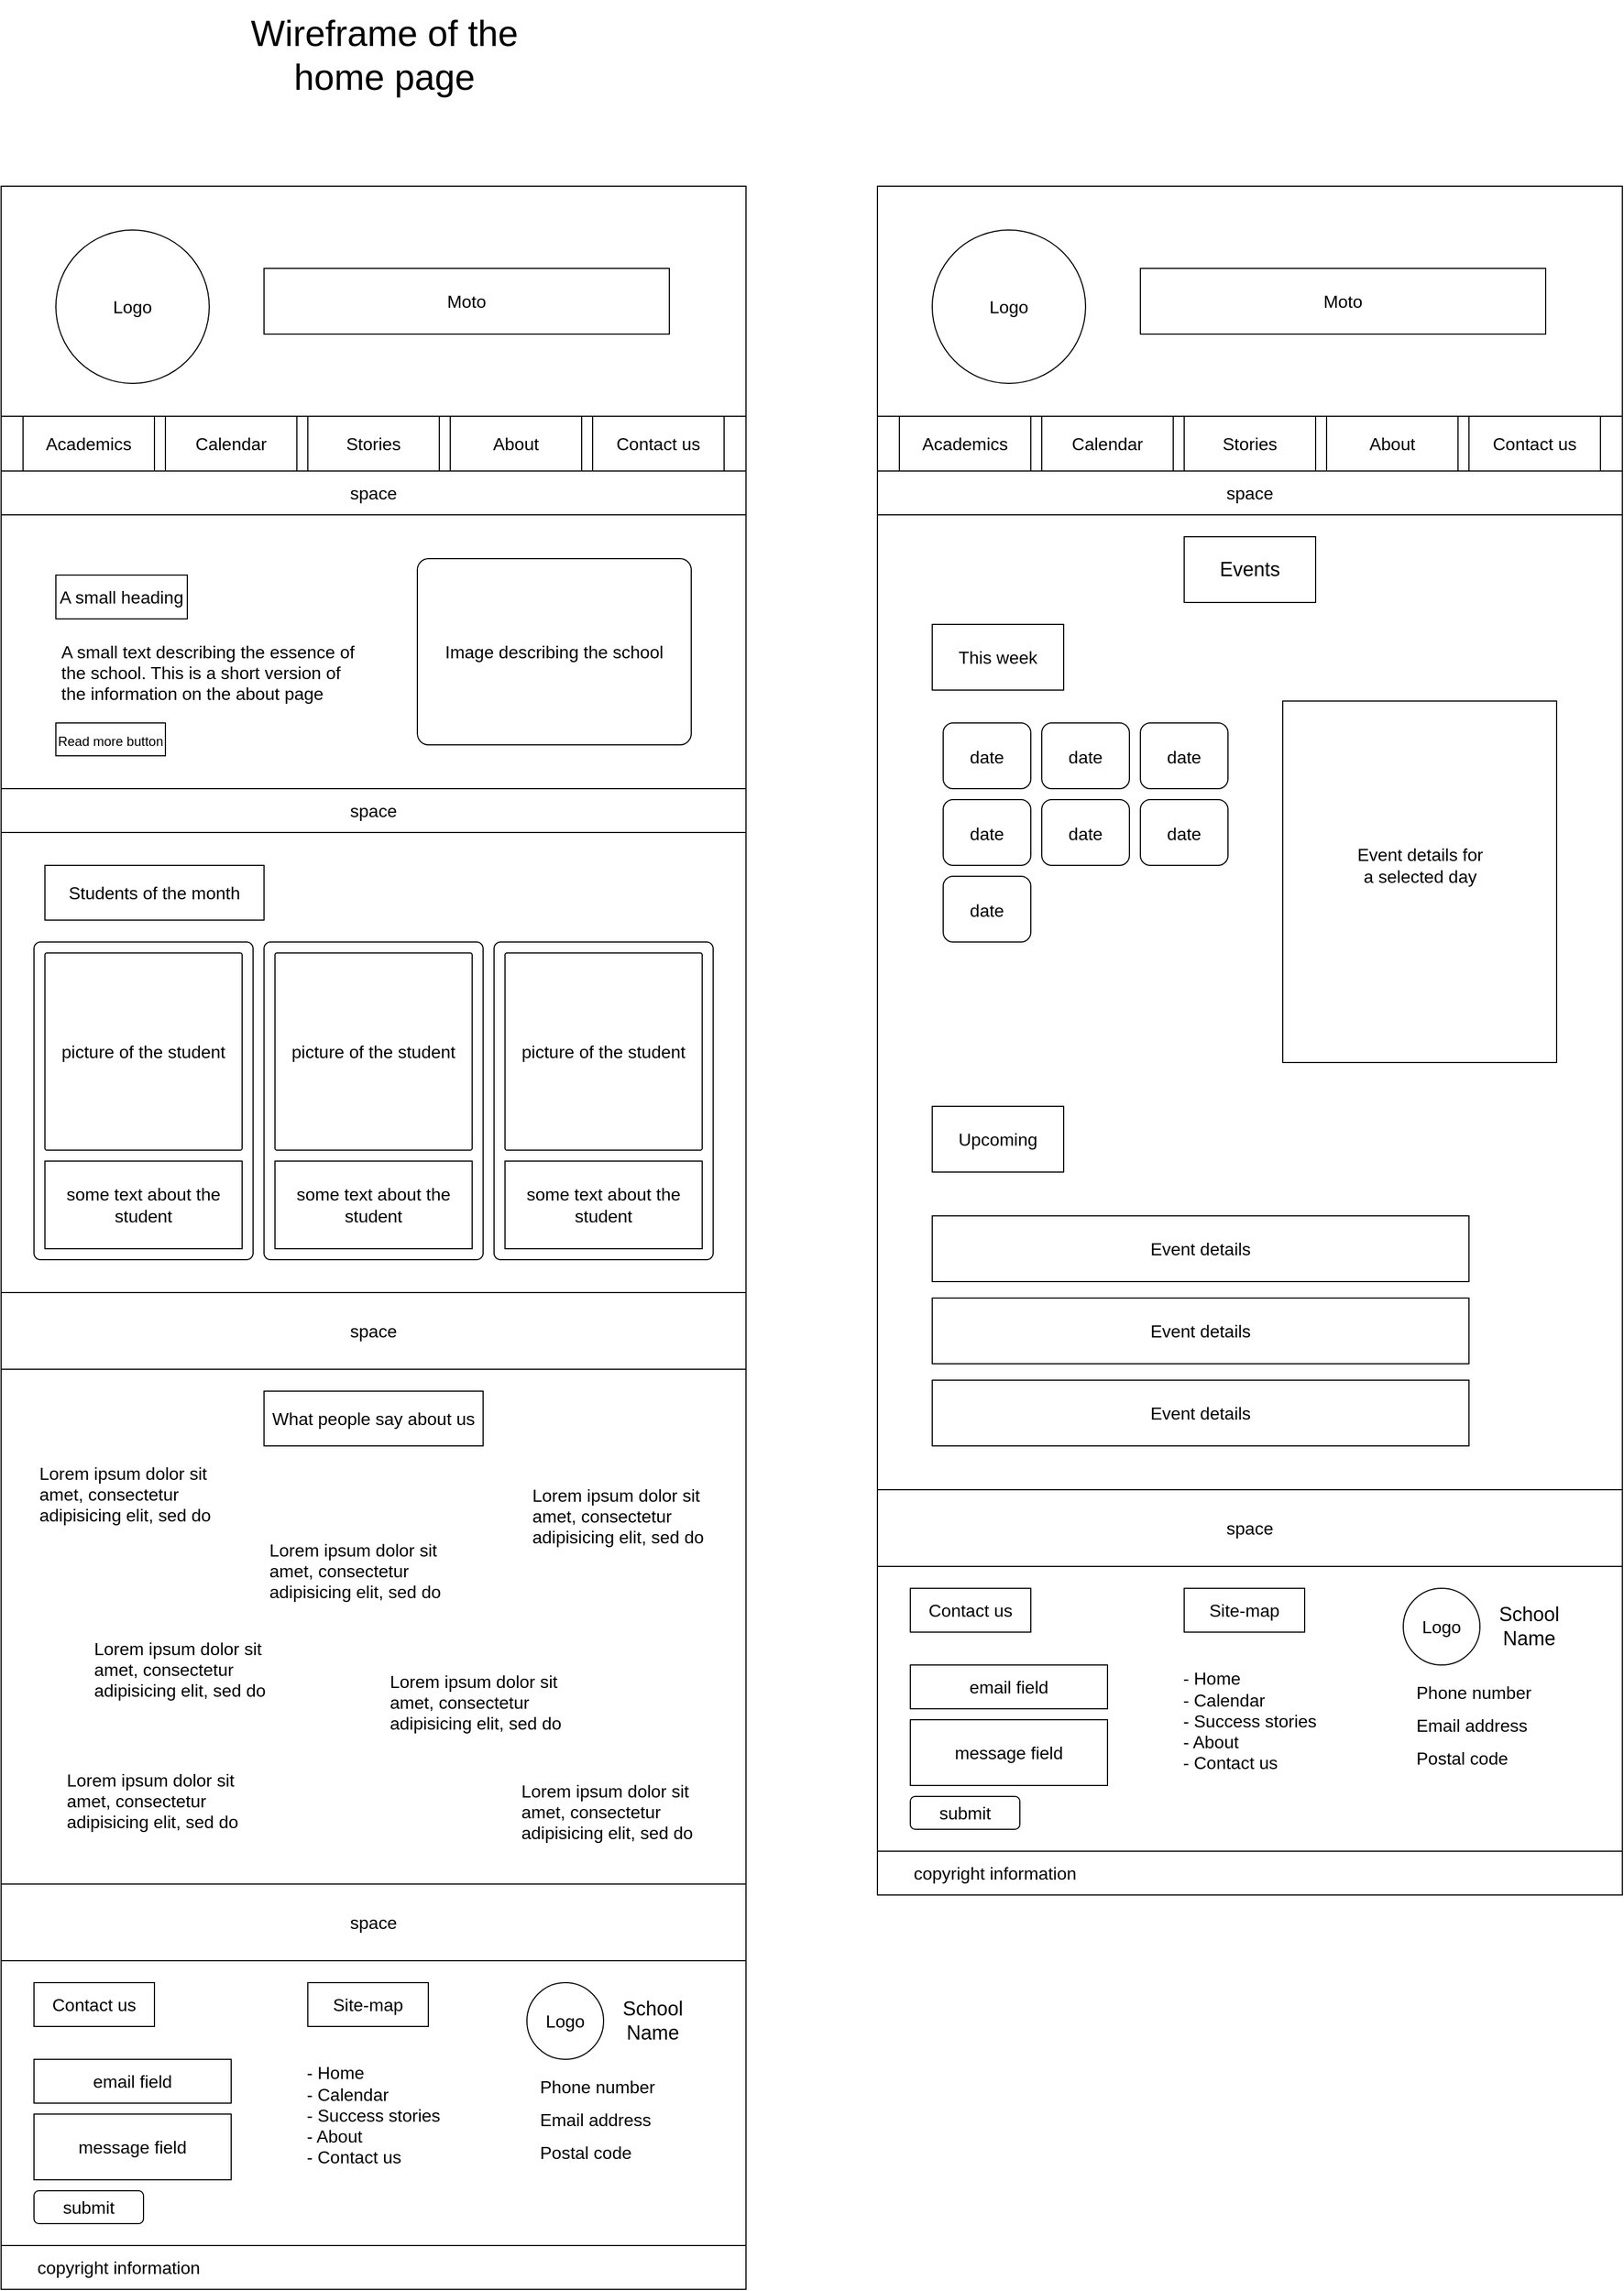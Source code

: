 <mxfile version="20.6.0" type="github"><diagram id="zjbsmMx9dNUYekVJXI4S" name="Page-1"><mxGraphModel dx="868" dy="993" grid="1" gridSize="10" guides="1" tooltips="1" connect="1" arrows="1" fold="1" page="0" pageScale="1" pageWidth="850" pageHeight="1100" math="0" shadow="0"><root><mxCell id="0"/><mxCell id="1" parent="0"/><mxCell id="_Qzaa5entBogjLJZciO9-1" value="" style="rounded=0;whiteSpace=wrap;html=1;" parent="1" vertex="1"><mxGeometry x="160" y="120" width="680" height="210" as="geometry"/></mxCell><mxCell id="_Qzaa5entBogjLJZciO9-2" value="&lt;font style=&quot;font-size: 16px;&quot;&gt;Logo&lt;/font&gt;" style="ellipse;whiteSpace=wrap;html=1;aspect=fixed;" parent="1" vertex="1"><mxGeometry x="210" y="160" width="140" height="140" as="geometry"/></mxCell><mxCell id="_Qzaa5entBogjLJZciO9-4" value="Moto" style="rounded=0;whiteSpace=wrap;html=1;fontSize=16;" parent="1" vertex="1"><mxGeometry x="400" y="195" width="370" height="60" as="geometry"/></mxCell><mxCell id="_Qzaa5entBogjLJZciO9-5" value="" style="rounded=0;whiteSpace=wrap;html=1;fontSize=16;" parent="1" vertex="1"><mxGeometry x="160" y="330" width="680" height="50" as="geometry"/></mxCell><mxCell id="_Qzaa5entBogjLJZciO9-6" value="Academics" style="rounded=0;whiteSpace=wrap;html=1;fontSize=16;" parent="1" vertex="1"><mxGeometry x="180" y="330" width="120" height="50" as="geometry"/></mxCell><mxCell id="_Qzaa5entBogjLJZciO9-7" value="Calendar" style="rounded=0;whiteSpace=wrap;html=1;fontSize=16;" parent="1" vertex="1"><mxGeometry x="310" y="330" width="120" height="50" as="geometry"/></mxCell><mxCell id="_Qzaa5entBogjLJZciO9-8" value="About" style="rounded=0;whiteSpace=wrap;html=1;fontSize=16;" parent="1" vertex="1"><mxGeometry x="570" y="330" width="120" height="50" as="geometry"/></mxCell><mxCell id="_Qzaa5entBogjLJZciO9-9" value="Contact us" style="rounded=0;whiteSpace=wrap;html=1;fontSize=16;" parent="1" vertex="1"><mxGeometry x="700" y="330" width="120" height="50" as="geometry"/></mxCell><mxCell id="_Qzaa5entBogjLJZciO9-10" value="" style="rounded=0;whiteSpace=wrap;html=1;fontSize=16;" parent="1" vertex="1"><mxGeometry x="160" y="420" width="680" height="250" as="geometry"/></mxCell><mxCell id="_Qzaa5entBogjLJZciO9-11" value="Image describing the school" style="rounded=1;whiteSpace=wrap;html=1;fontSize=16;arcSize=6;points=[[0,0,0,0,0],[0,0.25,0,0,0],[0,0.5,0,0,0],[0,0.75,0,0,0],[0,1,0,0,0],[0.25,0,0,0,0],[0.25,1,0,0,0],[0.5,0,0,0,0],[0.5,1,0,0,0],[0.75,0,0,0,0],[0.75,1,0,0,0],[1,0,0,0,0],[1,0.25,0,0,0],[1,0.5,0,0,0],[1,0.75,0,0,0],[1,1,0,0,0]];" parent="1" vertex="1"><mxGeometry x="540" y="460" width="250" height="170" as="geometry"/></mxCell><mxCell id="_Qzaa5entBogjLJZciO9-12" value="space" style="rounded=0;whiteSpace=wrap;html=1;fontSize=16;" parent="1" vertex="1"><mxGeometry x="160" y="380" width="680" height="40" as="geometry"/></mxCell><mxCell id="_Qzaa5entBogjLJZciO9-13" value="&lt;p&gt;A small text describing the essence of the school. This is a short version of the information on the about page&lt;br&gt;&lt;/p&gt;" style="text;html=1;strokeColor=none;fillColor=none;spacing=5;spacingTop=-20;whiteSpace=wrap;overflow=hidden;rounded=0;fontSize=16;" parent="1" vertex="1"><mxGeometry x="210" y="530" width="280" height="70" as="geometry"/></mxCell><mxCell id="_Qzaa5entBogjLJZciO9-14" value="A small heading" style="rounded=0;whiteSpace=wrap;html=1;fontSize=16;" parent="1" vertex="1"><mxGeometry x="210" y="475" width="120" height="40" as="geometry"/></mxCell><mxCell id="_Qzaa5entBogjLJZciO9-15" value="&lt;font style=&quot;font-size: 12px;&quot;&gt;Read more button&lt;/font&gt;" style="rounded=0;whiteSpace=wrap;html=1;fontSize=16;" parent="1" vertex="1"><mxGeometry x="210" y="610" width="100" height="30" as="geometry"/></mxCell><mxCell id="_Qzaa5entBogjLJZciO9-16" value="" style="rounded=0;whiteSpace=wrap;html=1;fontSize=12;" parent="1" vertex="1"><mxGeometry x="160" y="710" width="680" height="420" as="geometry"/></mxCell><mxCell id="_Qzaa5entBogjLJZciO9-17" value="&lt;font style=&quot;font-size: 16px;&quot;&gt;Students of the month&lt;/font&gt;" style="rounded=0;whiteSpace=wrap;html=1;fontSize=12;" parent="1" vertex="1"><mxGeometry x="200" y="740" width="200" height="50" as="geometry"/></mxCell><mxCell id="_Qzaa5entBogjLJZciO9-18" value="space" style="rounded=0;whiteSpace=wrap;html=1;fontSize=16;" parent="1" vertex="1"><mxGeometry x="160" y="670" width="680" height="40" as="geometry"/></mxCell><mxCell id="_Qzaa5entBogjLJZciO9-20" value="" style="rounded=1;whiteSpace=wrap;html=1;fontSize=16;arcSize=3;" parent="1" vertex="1"><mxGeometry x="190" y="810" width="200" height="290" as="geometry"/></mxCell><mxCell id="_Qzaa5entBogjLJZciO9-21" value="picture of the student" style="rounded=1;whiteSpace=wrap;html=1;fontSize=16;arcSize=1;" parent="1" vertex="1"><mxGeometry x="200" y="820" width="180" height="180" as="geometry"/></mxCell><mxCell id="_Qzaa5entBogjLJZciO9-23" value="some text about the student" style="rounded=0;whiteSpace=wrap;html=1;fontSize=16;" parent="1" vertex="1"><mxGeometry x="200" y="1010" width="180" height="80" as="geometry"/></mxCell><mxCell id="_Qzaa5entBogjLJZciO9-24" value="" style="rounded=1;whiteSpace=wrap;html=1;fontSize=16;arcSize=3;" parent="1" vertex="1"><mxGeometry x="400" y="810" width="200" height="290" as="geometry"/></mxCell><mxCell id="_Qzaa5entBogjLJZciO9-25" value="picture of the student" style="rounded=1;whiteSpace=wrap;html=1;fontSize=16;arcSize=1;" parent="1" vertex="1"><mxGeometry x="410" y="820" width="180" height="180" as="geometry"/></mxCell><mxCell id="_Qzaa5entBogjLJZciO9-26" value="some text about the student" style="rounded=0;whiteSpace=wrap;html=1;fontSize=16;" parent="1" vertex="1"><mxGeometry x="410" y="1010" width="180" height="80" as="geometry"/></mxCell><mxCell id="_Qzaa5entBogjLJZciO9-27" value="" style="rounded=1;whiteSpace=wrap;html=1;fontSize=16;arcSize=3;" parent="1" vertex="1"><mxGeometry x="610" y="810" width="200" height="290" as="geometry"/></mxCell><mxCell id="_Qzaa5entBogjLJZciO9-28" value="picture of the student" style="rounded=1;whiteSpace=wrap;html=1;fontSize=16;arcSize=1;" parent="1" vertex="1"><mxGeometry x="620" y="820" width="180" height="180" as="geometry"/></mxCell><mxCell id="_Qzaa5entBogjLJZciO9-29" value="some text about the student" style="rounded=0;whiteSpace=wrap;html=1;fontSize=16;" parent="1" vertex="1"><mxGeometry x="620" y="1010" width="180" height="80" as="geometry"/></mxCell><mxCell id="_Qzaa5entBogjLJZciO9-30" value="space" style="rounded=0;whiteSpace=wrap;html=1;fontSize=16;" parent="1" vertex="1"><mxGeometry x="160" y="1130" width="680" height="70" as="geometry"/></mxCell><mxCell id="_Qzaa5entBogjLJZciO9-31" value="" style="rounded=0;whiteSpace=wrap;html=1;fontSize=12;" parent="1" vertex="1"><mxGeometry x="160" y="1200" width="680" height="470" as="geometry"/></mxCell><mxCell id="_Qzaa5entBogjLJZciO9-32" value="&lt;font style=&quot;font-size: 16px;&quot;&gt;What people say about us&lt;/font&gt;" style="rounded=0;whiteSpace=wrap;html=1;fontSize=12;" parent="1" vertex="1"><mxGeometry x="400" y="1220" width="200" height="50" as="geometry"/></mxCell><mxCell id="_Qzaa5entBogjLJZciO9-44" value="&lt;p&gt;Lorem ipsum dolor sit amet, consectetur adipisicing elit, sed do &lt;br&gt;&lt;/p&gt;" style="text;html=1;strokeColor=none;fillColor=none;spacing=5;spacingTop=-20;whiteSpace=wrap;overflow=hidden;rounded=0;fontSize=16;" parent="1" vertex="1"><mxGeometry x="190" y="1280" width="190" height="70" as="geometry"/></mxCell><mxCell id="_Qzaa5entBogjLJZciO9-45" value="&lt;p&gt;Lorem ipsum dolor sit amet, consectetur adipisicing elit, sed do &lt;br&gt;&lt;/p&gt;" style="text;html=1;strokeColor=none;fillColor=none;spacing=5;spacingTop=-20;whiteSpace=wrap;overflow=hidden;rounded=0;fontSize=16;" parent="1" vertex="1"><mxGeometry x="630" y="1570" width="190" height="70" as="geometry"/></mxCell><mxCell id="_Qzaa5entBogjLJZciO9-46" value="&lt;p&gt;Lorem ipsum dolor sit amet, consectetur adipisicing elit, sed do &lt;br&gt;&lt;/p&gt;" style="text;html=1;strokeColor=none;fillColor=none;spacing=5;spacingTop=-20;whiteSpace=wrap;overflow=hidden;rounded=0;fontSize=16;" parent="1" vertex="1"><mxGeometry x="400" y="1350" width="190" height="70" as="geometry"/></mxCell><mxCell id="_Qzaa5entBogjLJZciO9-48" value="&lt;p&gt;Lorem ipsum dolor sit amet, consectetur adipisicing elit, sed do &lt;br&gt;&lt;/p&gt;" style="text;html=1;strokeColor=none;fillColor=none;spacing=5;spacingTop=-20;whiteSpace=wrap;overflow=hidden;rounded=0;fontSize=16;" parent="1" vertex="1"><mxGeometry x="215" y="1560" width="190" height="70" as="geometry"/></mxCell><mxCell id="_Qzaa5entBogjLJZciO9-49" value="&lt;p&gt;Lorem ipsum dolor sit amet, consectetur adipisicing elit, sed do &lt;br&gt;&lt;/p&gt;" style="text;html=1;strokeColor=none;fillColor=none;spacing=5;spacingTop=-20;whiteSpace=wrap;overflow=hidden;rounded=0;fontSize=16;" parent="1" vertex="1"><mxGeometry x="640" y="1300" width="190" height="70" as="geometry"/></mxCell><mxCell id="_Qzaa5entBogjLJZciO9-50" value="&lt;p&gt;Lorem ipsum dolor sit amet, consectetur adipisicing elit, sed do &lt;br&gt;&lt;/p&gt;" style="text;html=1;strokeColor=none;fillColor=none;spacing=5;spacingTop=-20;whiteSpace=wrap;overflow=hidden;rounded=0;fontSize=16;" parent="1" vertex="1"><mxGeometry x="510" y="1470" width="190" height="70" as="geometry"/></mxCell><mxCell id="_Qzaa5entBogjLJZciO9-51" value="&lt;p&gt;Lorem ipsum dolor sit amet, consectetur adipisicing elit, sed do &lt;br&gt;&lt;/p&gt;" style="text;html=1;strokeColor=none;fillColor=none;spacing=5;spacingTop=-20;whiteSpace=wrap;overflow=hidden;rounded=0;fontSize=16;" parent="1" vertex="1"><mxGeometry x="240" y="1440" width="190" height="70" as="geometry"/></mxCell><mxCell id="_Qzaa5entBogjLJZciO9-52" value="space" style="rounded=0;whiteSpace=wrap;html=1;fontSize=16;" parent="1" vertex="1"><mxGeometry x="160" y="1670" width="680" height="70" as="geometry"/></mxCell><mxCell id="_Qzaa5entBogjLJZciO9-53" value="" style="rounded=0;whiteSpace=wrap;html=1;fontSize=16;" parent="1" vertex="1"><mxGeometry x="160" y="1740" width="680" height="260" as="geometry"/></mxCell><mxCell id="_Qzaa5entBogjLJZciO9-55" value="Contact us" style="rounded=0;whiteSpace=wrap;html=1;fontSize=16;" parent="1" vertex="1"><mxGeometry x="190" y="1760" width="110" height="40" as="geometry"/></mxCell><mxCell id="_Qzaa5entBogjLJZciO9-56" value="email field" style="rounded=0;whiteSpace=wrap;html=1;fontSize=16;" parent="1" vertex="1"><mxGeometry x="190" y="1830" width="180" height="40" as="geometry"/></mxCell><mxCell id="_Qzaa5entBogjLJZciO9-58" value="message field" style="rounded=0;whiteSpace=wrap;html=1;fontSize=16;" parent="1" vertex="1"><mxGeometry x="190" y="1880" width="180" height="60" as="geometry"/></mxCell><mxCell id="_Qzaa5entBogjLJZciO9-59" value="submit" style="rounded=1;whiteSpace=wrap;html=1;fontSize=16;" parent="1" vertex="1"><mxGeometry x="190" y="1950" width="100" height="30" as="geometry"/></mxCell><mxCell id="_Qzaa5entBogjLJZciO9-60" value="Site-map" style="rounded=0;whiteSpace=wrap;html=1;fontSize=16;" parent="1" vertex="1"><mxGeometry x="440" y="1760" width="110" height="40" as="geometry"/></mxCell><mxCell id="_Qzaa5entBogjLJZciO9-62" value="&lt;div align=&quot;left&quot;&gt;- Home&lt;/div&gt;&lt;div align=&quot;left&quot;&gt;- Calendar&lt;/div&gt;&lt;div align=&quot;left&quot;&gt;- Success stories&lt;br&gt;&lt;/div&gt;&lt;div align=&quot;left&quot;&gt;- About&lt;/div&gt;&lt;div align=&quot;left&quot;&gt;- Contact us&lt;/div&gt;&lt;div&gt;&lt;br&gt;&lt;/div&gt;&lt;div&gt;&lt;br&gt;&lt;/div&gt;" style="text;html=1;strokeColor=none;fillColor=none;align=center;verticalAlign=middle;whiteSpace=wrap;rounded=0;fontSize=16;" parent="1" vertex="1"><mxGeometry x="430" y="1830" width="140" height="140" as="geometry"/></mxCell><mxCell id="_Qzaa5entBogjLJZciO9-63" value="Logo" style="ellipse;whiteSpace=wrap;html=1;aspect=fixed;fontSize=16;" parent="1" vertex="1"><mxGeometry x="640" y="1760" width="70" height="70" as="geometry"/></mxCell><mxCell id="_Qzaa5entBogjLJZciO9-64" value="&lt;font style=&quot;font-size: 18px;&quot;&gt;School Name&lt;/font&gt;" style="text;html=1;strokeColor=none;fillColor=none;align=center;verticalAlign=middle;whiteSpace=wrap;rounded=0;fontSize=16;" parent="1" vertex="1"><mxGeometry x="710" y="1765" width="90" height="60" as="geometry"/></mxCell><mxCell id="_Qzaa5entBogjLJZciO9-66" value="&lt;div align=&quot;left&quot;&gt;&lt;font style=&quot;font-size: 16px;&quot;&gt;Phone number&lt;/font&gt;&lt;/div&gt;" style="text;html=1;strokeColor=none;fillColor=none;align=left;verticalAlign=middle;whiteSpace=wrap;rounded=0;fontSize=18;" parent="1" vertex="1"><mxGeometry x="650" y="1840" width="135" height="30" as="geometry"/></mxCell><mxCell id="_Qzaa5entBogjLJZciO9-67" value="&lt;div style=&quot;font-size: 16px;&quot; align=&quot;left&quot;&gt;&lt;font style=&quot;font-size: 16px;&quot;&gt;Email address&lt;br&gt;&lt;/font&gt;&lt;/div&gt;" style="text;html=1;strokeColor=none;fillColor=none;align=left;verticalAlign=middle;whiteSpace=wrap;rounded=0;fontSize=18;" parent="1" vertex="1"><mxGeometry x="650" y="1870" width="135" height="30" as="geometry"/></mxCell><mxCell id="_Qzaa5entBogjLJZciO9-68" value="&lt;font style=&quot;font-size: 16px;&quot;&gt;Postal code&lt;/font&gt;" style="text;html=1;strokeColor=none;fillColor=none;align=left;verticalAlign=middle;whiteSpace=wrap;rounded=0;fontSize=18;" parent="1" vertex="1"><mxGeometry x="650" y="1900" width="135" height="30" as="geometry"/></mxCell><mxCell id="_Qzaa5entBogjLJZciO9-69" value="&lt;div align=&quot;left&quot;&gt;&amp;nbsp;&amp;nbsp;&amp;nbsp;&amp;nbsp;&amp;nbsp;&amp;nbsp; copyright information&lt;br&gt;&lt;/div&gt;" style="rounded=0;whiteSpace=wrap;html=1;fontSize=16;align=left;" parent="1" vertex="1"><mxGeometry x="160" y="2000" width="680" height="40" as="geometry"/></mxCell><mxCell id="_Qzaa5entBogjLJZciO9-70" value="&lt;font style=&quot;font-size: 33px;&quot;&gt;Wireframe of the home page&lt;/font&gt;" style="text;html=1;strokeColor=none;fillColor=none;align=center;verticalAlign=middle;whiteSpace=wrap;rounded=0;fontSize=16;" parent="1" vertex="1"><mxGeometry x="350" y="-50" width="320" height="100" as="geometry"/></mxCell><mxCell id="_Qzaa5entBogjLJZciO9-71" value="Stories" style="rounded=0;whiteSpace=wrap;html=1;fontSize=16;" parent="1" vertex="1"><mxGeometry x="440" y="330" width="120" height="50" as="geometry"/></mxCell><mxCell id="j1M_ww33Xoy92D7wLLYM-1" value="" style="rounded=0;whiteSpace=wrap;html=1;" parent="1" vertex="1"><mxGeometry x="960" y="120" width="680" height="210" as="geometry"/></mxCell><mxCell id="j1M_ww33Xoy92D7wLLYM-2" value="&lt;font style=&quot;font-size: 16px;&quot;&gt;Logo&lt;/font&gt;" style="ellipse;whiteSpace=wrap;html=1;aspect=fixed;" parent="1" vertex="1"><mxGeometry x="1010" y="160" width="140" height="140" as="geometry"/></mxCell><mxCell id="j1M_ww33Xoy92D7wLLYM-3" value="Moto" style="rounded=0;whiteSpace=wrap;html=1;fontSize=16;" parent="1" vertex="1"><mxGeometry x="1200" y="195" width="370" height="60" as="geometry"/></mxCell><mxCell id="j1M_ww33Xoy92D7wLLYM-4" value="" style="rounded=0;whiteSpace=wrap;html=1;fontSize=16;" parent="1" vertex="1"><mxGeometry x="960" y="330" width="680" height="50" as="geometry"/></mxCell><mxCell id="j1M_ww33Xoy92D7wLLYM-5" value="Academics" style="rounded=0;whiteSpace=wrap;html=1;fontSize=16;" parent="1" vertex="1"><mxGeometry x="980" y="330" width="120" height="50" as="geometry"/></mxCell><mxCell id="j1M_ww33Xoy92D7wLLYM-6" value="Calendar" style="rounded=0;whiteSpace=wrap;html=1;fontSize=16;" parent="1" vertex="1"><mxGeometry x="1110" y="330" width="120" height="50" as="geometry"/></mxCell><mxCell id="j1M_ww33Xoy92D7wLLYM-7" value="About" style="rounded=0;whiteSpace=wrap;html=1;fontSize=16;" parent="1" vertex="1"><mxGeometry x="1370" y="330" width="120" height="50" as="geometry"/></mxCell><mxCell id="j1M_ww33Xoy92D7wLLYM-8" value="Contact us" style="rounded=0;whiteSpace=wrap;html=1;fontSize=16;" parent="1" vertex="1"><mxGeometry x="1500" y="330" width="120" height="50" as="geometry"/></mxCell><mxCell id="j1M_ww33Xoy92D7wLLYM-9" value="space" style="rounded=0;whiteSpace=wrap;html=1;fontSize=16;" parent="1" vertex="1"><mxGeometry x="960" y="380" width="680" height="40" as="geometry"/></mxCell><mxCell id="j1M_ww33Xoy92D7wLLYM-10" value="Stories" style="rounded=0;whiteSpace=wrap;html=1;fontSize=16;" parent="1" vertex="1"><mxGeometry x="1240" y="330" width="120" height="50" as="geometry"/></mxCell><mxCell id="j1M_ww33Xoy92D7wLLYM-11" value="" style="rounded=0;whiteSpace=wrap;html=1;" parent="1" vertex="1"><mxGeometry x="960" y="420" width="680" height="890" as="geometry"/></mxCell><mxCell id="j1M_ww33Xoy92D7wLLYM-85" value="&lt;font style=&quot;font-size: 16px;&quot;&gt;date&lt;/font&gt;" style="rounded=1;whiteSpace=wrap;html=1;fontSize=22;" parent="1" vertex="1"><mxGeometry x="1020" y="610" width="80" height="60" as="geometry"/></mxCell><mxCell id="j1M_ww33Xoy92D7wLLYM-88" value="&lt;font style=&quot;font-size: 16px;&quot;&gt;date&lt;/font&gt;" style="rounded=1;whiteSpace=wrap;html=1;fontSize=22;" parent="1" vertex="1"><mxGeometry x="1020" y="750" width="80" height="60" as="geometry"/></mxCell><mxCell id="j1M_ww33Xoy92D7wLLYM-89" value="&lt;font style=&quot;font-size: 16px;&quot;&gt;date&lt;/font&gt;" style="rounded=1;whiteSpace=wrap;html=1;fontSize=22;" parent="1" vertex="1"><mxGeometry x="1110" y="610" width="80" height="60" as="geometry"/></mxCell><mxCell id="j1M_ww33Xoy92D7wLLYM-90" value="&lt;font style=&quot;font-size: 16px;&quot;&gt;date&lt;/font&gt;" style="rounded=1;whiteSpace=wrap;html=1;fontSize=22;" parent="1" vertex="1"><mxGeometry x="1200" y="610" width="80" height="60" as="geometry"/></mxCell><mxCell id="j1M_ww33Xoy92D7wLLYM-91" value="&lt;font style=&quot;font-size: 16px;&quot;&gt;date&lt;/font&gt;" style="rounded=1;whiteSpace=wrap;html=1;fontSize=22;" parent="1" vertex="1"><mxGeometry x="1020" y="680" width="80" height="60" as="geometry"/></mxCell><mxCell id="j1M_ww33Xoy92D7wLLYM-92" value="&lt;font style=&quot;font-size: 16px;&quot;&gt;date&lt;/font&gt;" style="rounded=1;whiteSpace=wrap;html=1;fontSize=22;" parent="1" vertex="1"><mxGeometry x="1110" y="680" width="80" height="60" as="geometry"/></mxCell><mxCell id="j1M_ww33Xoy92D7wLLYM-93" value="&lt;font style=&quot;font-size: 16px;&quot;&gt;date&lt;/font&gt;" style="rounded=1;whiteSpace=wrap;html=1;fontSize=22;" parent="1" vertex="1"><mxGeometry x="1200" y="680" width="80" height="60" as="geometry"/></mxCell><mxCell id="j1M_ww33Xoy92D7wLLYM-98" value="" style="rounded=0;whiteSpace=wrap;html=1;strokeWidth=1;fontSize=16;" parent="1" vertex="1"><mxGeometry x="1330" y="590" width="250" height="330" as="geometry"/></mxCell><mxCell id="j1M_ww33Xoy92D7wLLYM-99" value="Event details for a selected day" style="text;html=1;strokeColor=none;fillColor=none;align=center;verticalAlign=middle;whiteSpace=wrap;rounded=0;strokeWidth=1;fontSize=16;" parent="1" vertex="1"><mxGeometry x="1392.5" y="705" width="125" height="70" as="geometry"/></mxCell><mxCell id="j1M_ww33Xoy92D7wLLYM-102" value="This week" style="rounded=0;whiteSpace=wrap;html=1;strokeWidth=1;fontSize=16;" parent="1" vertex="1"><mxGeometry x="1010" y="520" width="120" height="60" as="geometry"/></mxCell><mxCell id="j1M_ww33Xoy92D7wLLYM-103" value="&lt;font style=&quot;font-size: 18px;&quot;&gt;Events&lt;/font&gt;" style="rounded=0;whiteSpace=wrap;html=1;strokeWidth=1;fontSize=16;" parent="1" vertex="1"><mxGeometry x="1240" y="440" width="120" height="60" as="geometry"/></mxCell><mxCell id="j1M_ww33Xoy92D7wLLYM-104" value="&lt;font style=&quot;font-size: 16px;&quot;&gt;Upcoming&lt;/font&gt;" style="rounded=0;whiteSpace=wrap;html=1;strokeWidth=1;fontSize=18;" parent="1" vertex="1"><mxGeometry x="1010" y="960" width="120" height="60" as="geometry"/></mxCell><mxCell id="j1M_ww33Xoy92D7wLLYM-105" value="Event details" style="rounded=0;whiteSpace=wrap;html=1;strokeWidth=1;fontSize=16;" parent="1" vertex="1"><mxGeometry x="1010" y="1060" width="490" height="60" as="geometry"/></mxCell><mxCell id="j1M_ww33Xoy92D7wLLYM-106" value="Event details" style="rounded=0;whiteSpace=wrap;html=1;strokeWidth=1;fontSize=16;" parent="1" vertex="1"><mxGeometry x="1010" y="1135" width="490" height="60" as="geometry"/></mxCell><mxCell id="j1M_ww33Xoy92D7wLLYM-107" value="Event details" style="rounded=0;whiteSpace=wrap;html=1;strokeWidth=1;fontSize=16;" parent="1" vertex="1"><mxGeometry x="1010" y="1210" width="490" height="60" as="geometry"/></mxCell><mxCell id="j1M_ww33Xoy92D7wLLYM-108" value="space" style="rounded=0;whiteSpace=wrap;html=1;fontSize=16;" parent="1" vertex="1"><mxGeometry x="960" y="1310" width="680" height="70" as="geometry"/></mxCell><mxCell id="j1M_ww33Xoy92D7wLLYM-109" value="" style="rounded=0;whiteSpace=wrap;html=1;fontSize=16;" parent="1" vertex="1"><mxGeometry x="960" y="1380" width="680" height="260" as="geometry"/></mxCell><mxCell id="j1M_ww33Xoy92D7wLLYM-110" value="Contact us" style="rounded=0;whiteSpace=wrap;html=1;fontSize=16;" parent="1" vertex="1"><mxGeometry x="990" y="1400" width="110" height="40" as="geometry"/></mxCell><mxCell id="j1M_ww33Xoy92D7wLLYM-111" value="email field" style="rounded=0;whiteSpace=wrap;html=1;fontSize=16;" parent="1" vertex="1"><mxGeometry x="990" y="1470" width="180" height="40" as="geometry"/></mxCell><mxCell id="j1M_ww33Xoy92D7wLLYM-112" value="message field" style="rounded=0;whiteSpace=wrap;html=1;fontSize=16;" parent="1" vertex="1"><mxGeometry x="990" y="1520" width="180" height="60" as="geometry"/></mxCell><mxCell id="j1M_ww33Xoy92D7wLLYM-113" value="submit" style="rounded=1;whiteSpace=wrap;html=1;fontSize=16;" parent="1" vertex="1"><mxGeometry x="990" y="1590" width="100" height="30" as="geometry"/></mxCell><mxCell id="j1M_ww33Xoy92D7wLLYM-114" value="Site-map" style="rounded=0;whiteSpace=wrap;html=1;fontSize=16;" parent="1" vertex="1"><mxGeometry x="1240" y="1400" width="110" height="40" as="geometry"/></mxCell><mxCell id="j1M_ww33Xoy92D7wLLYM-115" value="&lt;div align=&quot;left&quot;&gt;- Home&lt;/div&gt;&lt;div align=&quot;left&quot;&gt;- Calendar&lt;/div&gt;&lt;div align=&quot;left&quot;&gt;- Success stories&lt;br&gt;&lt;/div&gt;&lt;div align=&quot;left&quot;&gt;- About&lt;/div&gt;&lt;div align=&quot;left&quot;&gt;- Contact us&lt;/div&gt;&lt;div&gt;&lt;br&gt;&lt;/div&gt;&lt;div&gt;&lt;br&gt;&lt;/div&gt;" style="text;html=1;strokeColor=none;fillColor=none;align=center;verticalAlign=middle;whiteSpace=wrap;rounded=0;fontSize=16;" parent="1" vertex="1"><mxGeometry x="1230" y="1470" width="140" height="140" as="geometry"/></mxCell><mxCell id="j1M_ww33Xoy92D7wLLYM-116" value="Logo" style="ellipse;whiteSpace=wrap;html=1;aspect=fixed;fontSize=16;" parent="1" vertex="1"><mxGeometry x="1440" y="1400" width="70" height="70" as="geometry"/></mxCell><mxCell id="j1M_ww33Xoy92D7wLLYM-117" value="&lt;font style=&quot;font-size: 18px;&quot;&gt;School Name&lt;/font&gt;" style="text;html=1;strokeColor=none;fillColor=none;align=center;verticalAlign=middle;whiteSpace=wrap;rounded=0;fontSize=16;" parent="1" vertex="1"><mxGeometry x="1510" y="1405" width="90" height="60" as="geometry"/></mxCell><mxCell id="j1M_ww33Xoy92D7wLLYM-118" value="&lt;div align=&quot;left&quot;&gt;&lt;font style=&quot;font-size: 16px;&quot;&gt;Phone number&lt;/font&gt;&lt;/div&gt;" style="text;html=1;strokeColor=none;fillColor=none;align=left;verticalAlign=middle;whiteSpace=wrap;rounded=0;fontSize=18;" parent="1" vertex="1"><mxGeometry x="1450" y="1480" width="135" height="30" as="geometry"/></mxCell><mxCell id="j1M_ww33Xoy92D7wLLYM-119" value="&lt;div style=&quot;font-size: 16px;&quot; align=&quot;left&quot;&gt;&lt;font style=&quot;font-size: 16px;&quot;&gt;Email address&lt;br&gt;&lt;/font&gt;&lt;/div&gt;" style="text;html=1;strokeColor=none;fillColor=none;align=left;verticalAlign=middle;whiteSpace=wrap;rounded=0;fontSize=18;" parent="1" vertex="1"><mxGeometry x="1450" y="1510" width="135" height="30" as="geometry"/></mxCell><mxCell id="j1M_ww33Xoy92D7wLLYM-120" value="&lt;font style=&quot;font-size: 16px;&quot;&gt;Postal code&lt;/font&gt;" style="text;html=1;strokeColor=none;fillColor=none;align=left;verticalAlign=middle;whiteSpace=wrap;rounded=0;fontSize=18;" parent="1" vertex="1"><mxGeometry x="1450" y="1540" width="135" height="30" as="geometry"/></mxCell><mxCell id="j1M_ww33Xoy92D7wLLYM-121" value="&lt;div align=&quot;left&quot;&gt;&amp;nbsp;&amp;nbsp;&amp;nbsp;&amp;nbsp;&amp;nbsp;&amp;nbsp; copyright information&lt;br&gt;&lt;/div&gt;" style="rounded=0;whiteSpace=wrap;html=1;fontSize=16;align=left;" parent="1" vertex="1"><mxGeometry x="960" y="1640" width="680" height="40" as="geometry"/></mxCell></root></mxGraphModel></diagram></mxfile>